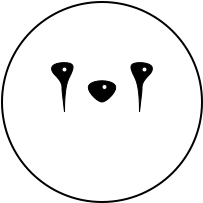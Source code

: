 <?xml version="1.0"?>
<dia:diagram xmlns:dia="http://www.lysator.liu.se/~alla/dia/">
  <dia:layer name="Background" visible="true">
    <dia:object type="Standard - Ellipse" version="0" id="O0">
      <dia:attribute name="obj_pos">
        <dia:point val="-5,-5"/>
      </dia:attribute>
      <dia:attribute name="obj_bb">
        <dia:rectangle val="-5.05,-5.05;5.05,5.05"/>
      </dia:attribute>
      <dia:attribute name="elem_corner">
        <dia:point val="-5,-5"/>
      </dia:attribute>
      <dia:attribute name="elem_width">
        <dia:real val="10"/>
      </dia:attribute>
      <dia:attribute name="elem_height">
        <dia:real val="10"/>
      </dia:attribute>
      <dia:attribute name="show_background">
        <dia:boolean val="false"/>
      </dia:attribute>
    </dia:object>
    <dia:object type="Standard - Beziergon" version="0" id="O1">
      <dia:attribute name="obj_pos">
        <dia:point val="-0.625,-0.875"/>
      </dia:attribute>
      <dia:attribute name="obj_bb">
        <dia:rectangle val="-0.875,-1.125;0.875,0"/>
      </dia:attribute>
      <dia:attribute name="bez_points">
        <dia:point val="-0.625,-0.875"/>
        <dia:point val="-0.375,-1.125"/>
        <dia:point val="0.375,-1.125"/>
        <dia:point val="0.625,-0.875"/>
        <dia:point val="0.875,-0.625"/>
        <dia:point val="0.25,0"/>
        <dia:point val="0,0"/>
        <dia:point val="-0.25,0"/>
        <dia:point val="-0.875,-0.625"/>
      </dia:attribute>
      <dia:attribute name="corner_types">
        <dia:enum val="0"/>
        <dia:enum val="0"/>
        <dia:enum val="0"/>
        <dia:enum val="0"/>
      </dia:attribute>
      <dia:attribute name="line_width">
        <dia:real val="0"/>
      </dia:attribute>
      <dia:attribute name="inner_color">
        <dia:color val="#000000"/>
      </dia:attribute>
      <dia:attribute name="show_background">
        <dia:boolean val="true"/>
      </dia:attribute>
    </dia:object>
    <dia:object type="Standard - Ellipse" version="0" id="O2">
      <dia:attribute name="obj_pos">
        <dia:point val="0,-0.875"/>
      </dia:attribute>
      <dia:attribute name="obj_bb">
        <dia:rectangle val="0,-0.875;0.25,-0.625"/>
      </dia:attribute>
      <dia:attribute name="elem_corner">
        <dia:point val="0,-0.875"/>
      </dia:attribute>
      <dia:attribute name="elem_width">
        <dia:real val="0.25"/>
      </dia:attribute>
      <dia:attribute name="elem_height">
        <dia:real val="0.25"/>
      </dia:attribute>
      <dia:attribute name="border_width">
        <dia:real val="0"/>
      </dia:attribute>
    </dia:object>
    <dia:object type="Standard - Beziergon" version="0" id="O3">
      <dia:attribute name="obj_pos">
        <dia:point val="-1.5,-1.875"/>
      </dia:attribute>
      <dia:attribute name="obj_bb">
        <dia:rectangle val="-2.625,-2;-1.375,0.5"/>
      </dia:attribute>
      <dia:attribute name="bez_points">
        <dia:point val="-1.5,-1.875"/>
        <dia:point val="-1.375,-1.75"/>
        <dia:point val="-1.5,-1.5"/>
        <dia:point val="-1.625,-1.25"/>
        <dia:point val="-1.75,-1"/>
        <dia:point val="-1.875,-0.625"/>
        <dia:point val="-1.875,0.5"/>
        <dia:point val="-2,-0.625"/>
        <dia:point val="-2,-0.5"/>
        <dia:point val="-2,-0.75"/>
        <dia:point val="-2,-1"/>
        <dia:point val="-2.25,-1.25"/>
        <dia:point val="-2.375,-1.375"/>
        <dia:point val="-2.5,-1.5"/>
        <dia:point val="-2.625,-1.75"/>
        <dia:point val="-2.375,-1.875"/>
        <dia:point val="-2.125,-2"/>
        <dia:point val="-1.625,-2"/>
      </dia:attribute>
      <dia:attribute name="corner_types">
        <dia:enum val="0"/>
        <dia:enum val="0"/>
        <dia:enum val="2"/>
        <dia:enum val="0"/>
        <dia:enum val="0"/>
        <dia:enum val="0"/>
        <dia:enum val="0"/>
      </dia:attribute>
      <dia:attribute name="line_width">
        <dia:real val="0"/>
      </dia:attribute>
      <dia:attribute name="inner_color">
        <dia:color val="#000000"/>
      </dia:attribute>
      <dia:attribute name="show_background">
        <dia:boolean val="true"/>
      </dia:attribute>
    </dia:object>
    <dia:object type="Standard - Beziergon" version="0" id="O4">
      <dia:attribute name="obj_pos">
        <dia:point val="1.5,-1.875"/>
      </dia:attribute>
      <dia:attribute name="obj_bb">
        <dia:rectangle val="1.375,-2;2.625,0.5"/>
      </dia:attribute>
      <dia:attribute name="bez_points">
        <dia:point val="1.5,-1.875"/>
        <dia:point val="1.375,-1.75"/>
        <dia:point val="1.5,-1.5"/>
        <dia:point val="1.625,-1.25"/>
        <dia:point val="1.75,-1"/>
        <dia:point val="1.875,-0.625"/>
        <dia:point val="1.875,0.5"/>
        <dia:point val="2,-0.625"/>
        <dia:point val="2,-0.5"/>
        <dia:point val="2,-0.75"/>
        <dia:point val="2,-1"/>
        <dia:point val="2.25,-1.25"/>
        <dia:point val="2.375,-1.375"/>
        <dia:point val="2.5,-1.5"/>
        <dia:point val="2.625,-1.75"/>
        <dia:point val="2.375,-1.875"/>
        <dia:point val="2.125,-2"/>
        <dia:point val="1.625,-2"/>
      </dia:attribute>
      <dia:attribute name="corner_types">
        <dia:enum val="0"/>
        <dia:enum val="0"/>
        <dia:enum val="2"/>
        <dia:enum val="0"/>
        <dia:enum val="0"/>
        <dia:enum val="0"/>
        <dia:enum val="0"/>
      </dia:attribute>
      <dia:attribute name="line_width">
        <dia:real val="0"/>
      </dia:attribute>
      <dia:attribute name="inner_color">
        <dia:color val="#000000"/>
      </dia:attribute>
      <dia:attribute name="show_background">
        <dia:boolean val="true"/>
      </dia:attribute>
    </dia:object>
    <dia:object type="Standard - Ellipse" version="0" id="O5">
      <dia:attribute name="obj_pos">
        <dia:point val="-2,-1.75"/>
      </dia:attribute>
      <dia:attribute name="obj_bb">
        <dia:rectangle val="-2,-1.75;-1.75,-1.5"/>
      </dia:attribute>
      <dia:attribute name="elem_corner">
        <dia:point val="-2,-1.75"/>
      </dia:attribute>
      <dia:attribute name="elem_width">
        <dia:real val="0.25"/>
      </dia:attribute>
      <dia:attribute name="elem_height">
        <dia:real val="0.25"/>
      </dia:attribute>
      <dia:attribute name="border_width">
        <dia:real val="0"/>
      </dia:attribute>
    </dia:object>
    <dia:object type="Standard - Ellipse" version="0" id="O6">
      <dia:attribute name="obj_pos">
        <dia:point val="2,-1.75"/>
      </dia:attribute>
      <dia:attribute name="obj_bb">
        <dia:rectangle val="2,-1.75;2.25,-1.5"/>
      </dia:attribute>
      <dia:attribute name="elem_corner">
        <dia:point val="2,-1.75"/>
      </dia:attribute>
      <dia:attribute name="elem_width">
        <dia:real val="0.25"/>
      </dia:attribute>
      <dia:attribute name="elem_height">
        <dia:real val="0.25"/>
      </dia:attribute>
      <dia:attribute name="border_width">
        <dia:real val="0"/>
      </dia:attribute>
    </dia:object>
  </dia:layer>
</dia:diagram>
